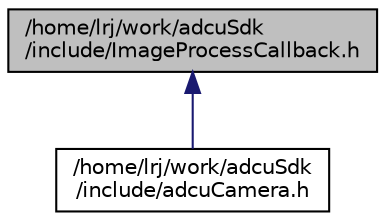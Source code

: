 digraph "/home/lrj/work/adcuSdk/include/ImageProcessCallback.h"
{
  edge [fontname="Helvetica",fontsize="10",labelfontname="Helvetica",labelfontsize="10"];
  node [fontname="Helvetica",fontsize="10",shape=record];
  Node1 [label="/home/lrj/work/adcuSdk\l/include/ImageProcessCallback.h",height=0.2,width=0.4,color="black", fillcolor="grey75", style="filled", fontcolor="black"];
  Node1 -> Node2 [dir="back",color="midnightblue",fontsize="10",style="solid",fontname="Helvetica"];
  Node2 [label="/home/lrj/work/adcuSdk\l/include/adcuCamera.h",height=0.2,width=0.4,color="black", fillcolor="white", style="filled",URL="$adcuCamera_8h.html"];
}
